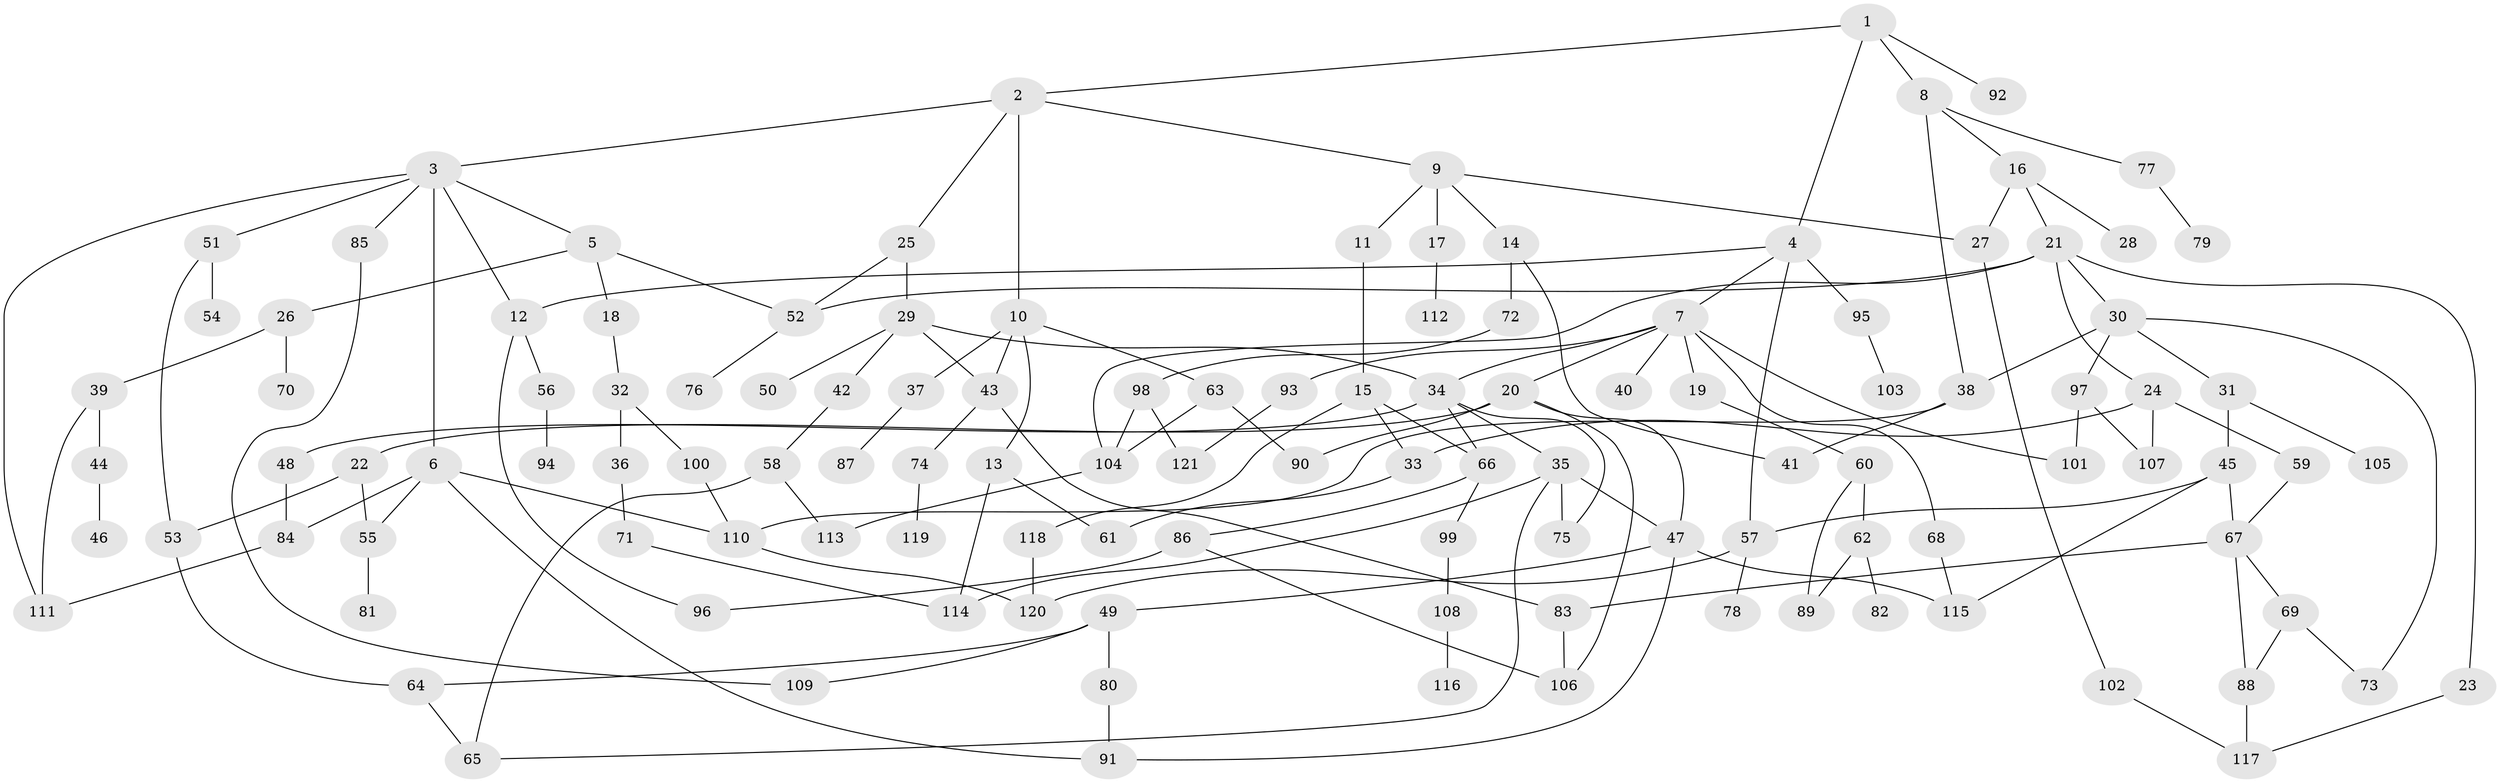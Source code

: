 // Generated by graph-tools (version 1.1) at 2025/10/02/27/25 16:10:51]
// undirected, 121 vertices, 170 edges
graph export_dot {
graph [start="1"]
  node [color=gray90,style=filled];
  1;
  2;
  3;
  4;
  5;
  6;
  7;
  8;
  9;
  10;
  11;
  12;
  13;
  14;
  15;
  16;
  17;
  18;
  19;
  20;
  21;
  22;
  23;
  24;
  25;
  26;
  27;
  28;
  29;
  30;
  31;
  32;
  33;
  34;
  35;
  36;
  37;
  38;
  39;
  40;
  41;
  42;
  43;
  44;
  45;
  46;
  47;
  48;
  49;
  50;
  51;
  52;
  53;
  54;
  55;
  56;
  57;
  58;
  59;
  60;
  61;
  62;
  63;
  64;
  65;
  66;
  67;
  68;
  69;
  70;
  71;
  72;
  73;
  74;
  75;
  76;
  77;
  78;
  79;
  80;
  81;
  82;
  83;
  84;
  85;
  86;
  87;
  88;
  89;
  90;
  91;
  92;
  93;
  94;
  95;
  96;
  97;
  98;
  99;
  100;
  101;
  102;
  103;
  104;
  105;
  106;
  107;
  108;
  109;
  110;
  111;
  112;
  113;
  114;
  115;
  116;
  117;
  118;
  119;
  120;
  121;
  1 -- 2;
  1 -- 4;
  1 -- 8;
  1 -- 92;
  2 -- 3;
  2 -- 9;
  2 -- 10;
  2 -- 25;
  3 -- 5;
  3 -- 6;
  3 -- 12;
  3 -- 51;
  3 -- 85;
  3 -- 111;
  4 -- 7;
  4 -- 57;
  4 -- 95;
  4 -- 12;
  5 -- 18;
  5 -- 26;
  5 -- 52;
  6 -- 55;
  6 -- 110;
  6 -- 91;
  6 -- 84;
  7 -- 19;
  7 -- 20;
  7 -- 40;
  7 -- 68;
  7 -- 93;
  7 -- 101;
  7 -- 34;
  8 -- 16;
  8 -- 38;
  8 -- 77;
  9 -- 11;
  9 -- 14;
  9 -- 17;
  9 -- 27;
  10 -- 13;
  10 -- 37;
  10 -- 43;
  10 -- 63;
  11 -- 15;
  12 -- 56;
  12 -- 96;
  13 -- 61;
  13 -- 114;
  14 -- 72;
  14 -- 41;
  15 -- 66;
  15 -- 118;
  15 -- 33;
  16 -- 21;
  16 -- 27;
  16 -- 28;
  17 -- 112;
  18 -- 32;
  19 -- 60;
  20 -- 22;
  20 -- 106;
  20 -- 47;
  20 -- 90;
  21 -- 23;
  21 -- 24;
  21 -- 30;
  21 -- 52;
  21 -- 104;
  22 -- 55;
  22 -- 53;
  23 -- 117;
  24 -- 33;
  24 -- 59;
  24 -- 107;
  25 -- 29;
  25 -- 52;
  26 -- 39;
  26 -- 70;
  27 -- 102;
  29 -- 34;
  29 -- 42;
  29 -- 50;
  29 -- 43;
  30 -- 31;
  30 -- 73;
  30 -- 97;
  30 -- 38;
  31 -- 45;
  31 -- 105;
  32 -- 36;
  32 -- 100;
  33 -- 61;
  34 -- 35;
  34 -- 48;
  34 -- 75;
  34 -- 66;
  35 -- 47;
  35 -- 65;
  35 -- 75;
  35 -- 114;
  36 -- 71;
  37 -- 87;
  38 -- 41;
  38 -- 110;
  39 -- 44;
  39 -- 111;
  42 -- 58;
  43 -- 74;
  43 -- 83;
  44 -- 46;
  45 -- 115;
  45 -- 67;
  45 -- 57;
  47 -- 49;
  47 -- 91;
  47 -- 115;
  48 -- 84;
  49 -- 64;
  49 -- 80;
  49 -- 109;
  51 -- 53;
  51 -- 54;
  52 -- 76;
  53 -- 64;
  55 -- 81;
  56 -- 94;
  57 -- 78;
  57 -- 120;
  58 -- 113;
  58 -- 65;
  59 -- 67;
  60 -- 62;
  60 -- 89;
  62 -- 82;
  62 -- 89;
  63 -- 90;
  63 -- 104;
  64 -- 65;
  66 -- 86;
  66 -- 99;
  67 -- 69;
  67 -- 83;
  67 -- 88;
  68 -- 115;
  69 -- 73;
  69 -- 88;
  71 -- 114;
  72 -- 98;
  74 -- 119;
  77 -- 79;
  80 -- 91;
  83 -- 106;
  84 -- 111;
  85 -- 109;
  86 -- 96;
  86 -- 106;
  88 -- 117;
  93 -- 121;
  95 -- 103;
  97 -- 107;
  97 -- 101;
  98 -- 104;
  98 -- 121;
  99 -- 108;
  100 -- 110;
  102 -- 117;
  104 -- 113;
  108 -- 116;
  110 -- 120;
  118 -- 120;
}

